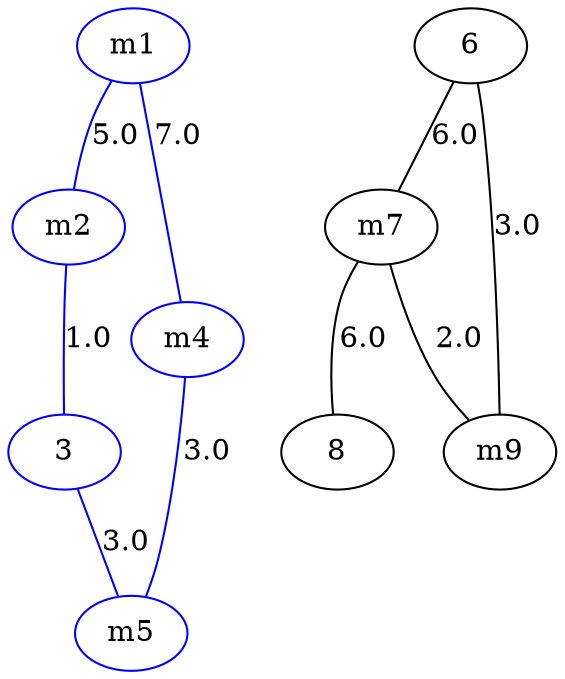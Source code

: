 strict graph G {
  1 [ color="blue" label="m1" ];
  2 [ color="blue" label="m2" ];
  3 [ color="blue" ];
  4 [ color="blue" label="m4" ];
  5 [ color="blue" label="m5" ];
  6 [ color="black" ];
  7 [ color="black" label="m7" ];
  8 [ color="black" ];
  9 [ color="black" label="m9" ];
  1 -- 2 [ color="blue" label="5.0" ];
  1 -- 4 [ color="blue" label="7.0" ];
  4 -- 5 [ color="blue" label="3.0" ];
  6 -- 9 [ color="black" label="3.0" ];
  6 -- 7 [ color="black" label="6.0" ];
  7 -- 8 [ color="black" label="6.0" ];
  7 -- 9 [ color="black" label="2.0" ];
  2 -- 3 [ color="blue" label="1.0" ];
  3 -- 5 [ color="blue" label="3.0" ];
}
